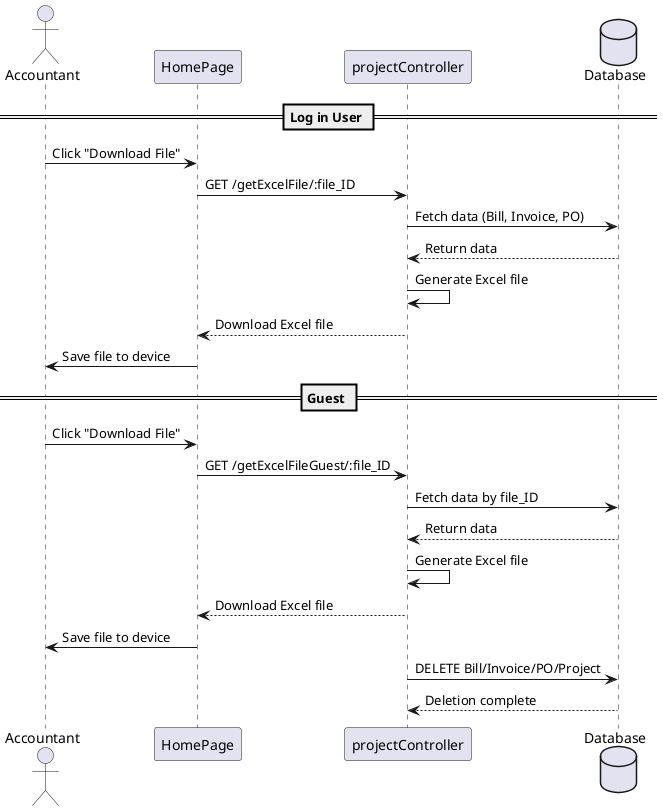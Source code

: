 @startuml
actor Accountant
participant HomePage
participant projectController
database Database

== Log in User ==
Accountant -> HomePage : Click "Download File"
HomePage -> projectController : GET /getExcelFile/:file_ID

projectController -> Database : Fetch data (Bill, Invoice, PO)
Database --> projectController : Return data
projectController -> projectController : Generate Excel file
projectController --> HomePage : Download Excel file
HomePage -> Accountant : Save file to device

== Guest ==
Accountant -> HomePage : Click "Download File"
HomePage -> projectController : GET /getExcelFileGuest/:file_ID

projectController -> Database : Fetch data by file_ID
Database --> projectController : Return data
projectController -> projectController : Generate Excel file
projectController --> HomePage : Download Excel file
HomePage -> Accountant : Save file to device

projectController -> Database : DELETE Bill/Invoice/PO/Project
Database --> projectController : Deletion complete
@enduml